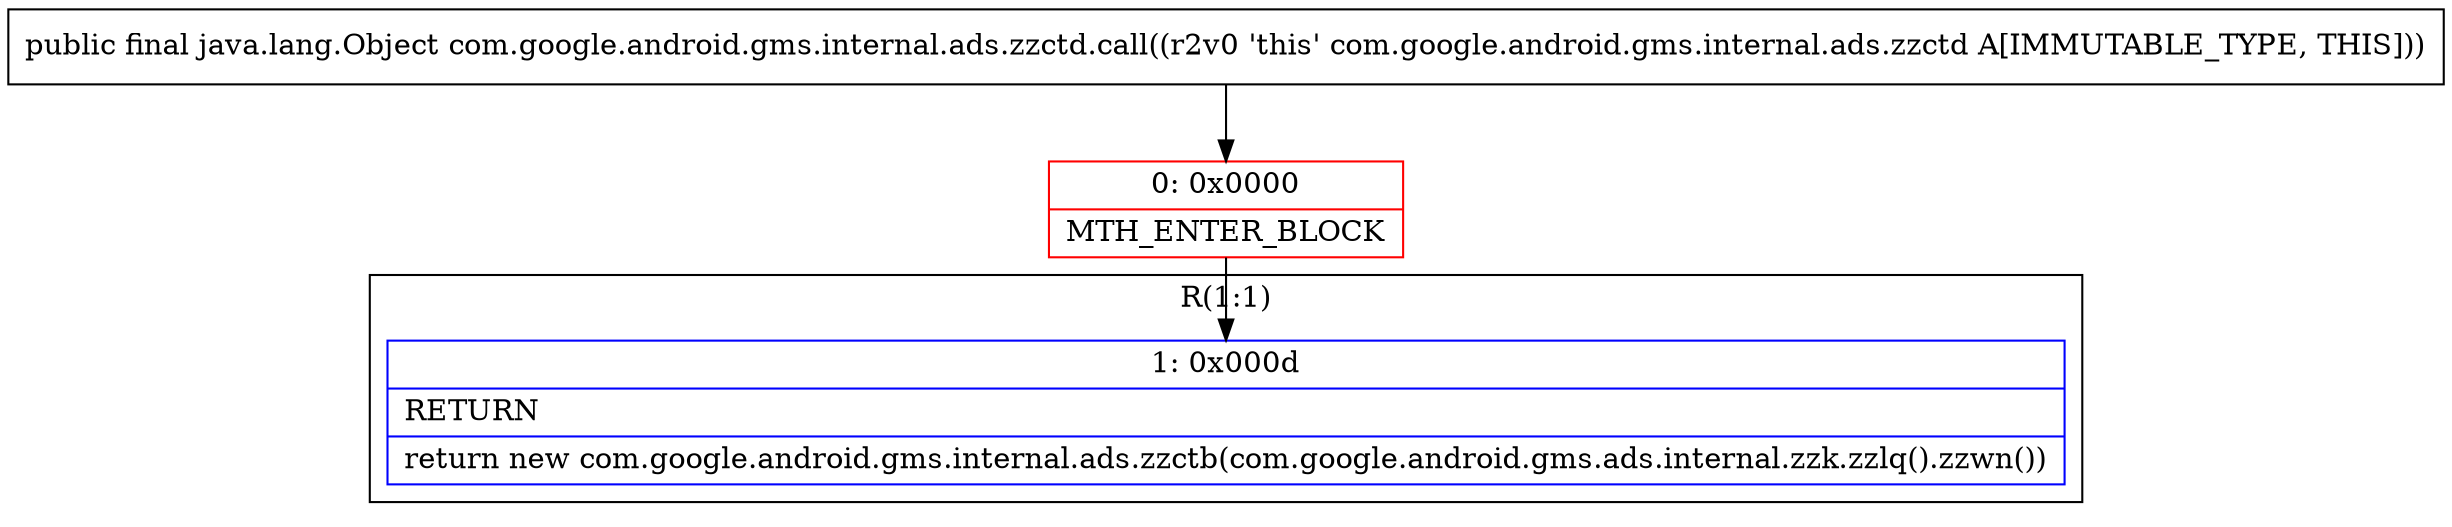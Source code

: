 digraph "CFG forcom.google.android.gms.internal.ads.zzctd.call()Ljava\/lang\/Object;" {
subgraph cluster_Region_248997639 {
label = "R(1:1)";
node [shape=record,color=blue];
Node_1 [shape=record,label="{1\:\ 0x000d|RETURN\l|return new com.google.android.gms.internal.ads.zzctb(com.google.android.gms.ads.internal.zzk.zzlq().zzwn())\l}"];
}
Node_0 [shape=record,color=red,label="{0\:\ 0x0000|MTH_ENTER_BLOCK\l}"];
MethodNode[shape=record,label="{public final java.lang.Object com.google.android.gms.internal.ads.zzctd.call((r2v0 'this' com.google.android.gms.internal.ads.zzctd A[IMMUTABLE_TYPE, THIS])) }"];
MethodNode -> Node_0;
Node_0 -> Node_1;
}

